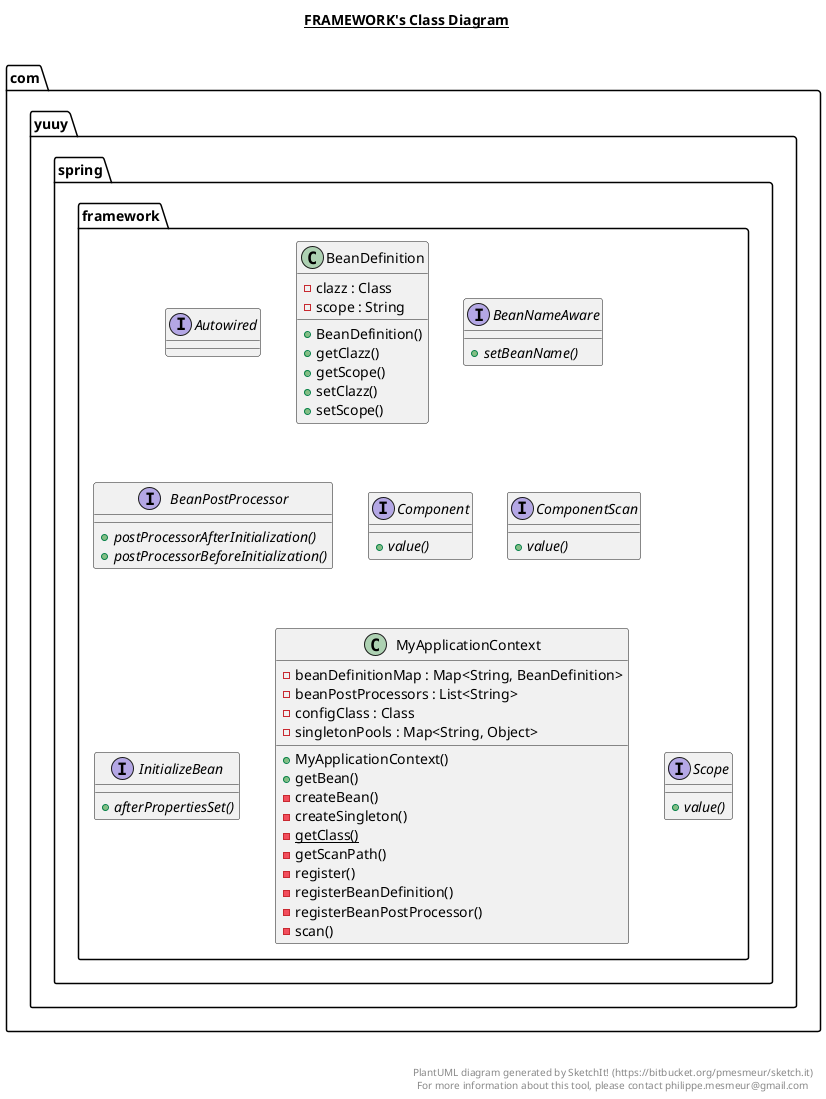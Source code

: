 @startuml

title __FRAMEWORK's Class Diagram__\n

  namespace com.yuuy.spring.framework {
    interface com.yuuy.spring.framework.Autowired {
    }
  }
  

  namespace com.yuuy.spring.framework {
    class com.yuuy.spring.framework.BeanDefinition {
        - clazz : Class
        - scope : String
        + BeanDefinition()
        + getClazz()
        + getScope()
        + setClazz()
        + setScope()
    }
  }
  

  namespace com.yuuy.spring.framework {
    interface com.yuuy.spring.framework.BeanNameAware {
        {abstract} + setBeanName()
    }
  }
  

  namespace com.yuuy.spring.framework {
    interface com.yuuy.spring.framework.BeanPostProcessor {
        {abstract} + postProcessorAfterInitialization()
        {abstract} + postProcessorBeforeInitialization()
    }
  }
  

  namespace com.yuuy.spring.framework {
    interface com.yuuy.spring.framework.Component {
        {abstract} + value()
    }
  }
  

  namespace com.yuuy.spring.framework {
    interface com.yuuy.spring.framework.ComponentScan {
        {abstract} + value()
    }
  }
  

  namespace com.yuuy.spring.framework {
    interface com.yuuy.spring.framework.InitializeBean {
        {abstract} + afterPropertiesSet()
    }
  }
  

  namespace com.yuuy.spring.framework {
    class com.yuuy.spring.framework.MyApplicationContext {
        - beanDefinitionMap : Map<String, BeanDefinition>
        - beanPostProcessors : List<String>
        - configClass : Class
        - singletonPools : Map<String, Object>
        + MyApplicationContext()
        + getBean()
        - createBean()
        - createSingleton()
        {static} - getClass()
        - getScanPath()
        - register()
        - registerBeanDefinition()
        - registerBeanPostProcessor()
        - scan()
    }
  }
  

  namespace com.yuuy.spring.framework {
    interface com.yuuy.spring.framework.Scope {
        {abstract} + value()
    }
  }
  



right footer


PlantUML diagram generated by SketchIt! (https://bitbucket.org/pmesmeur/sketch.it)
For more information about this tool, please contact philippe.mesmeur@gmail.com
endfooter

@enduml
